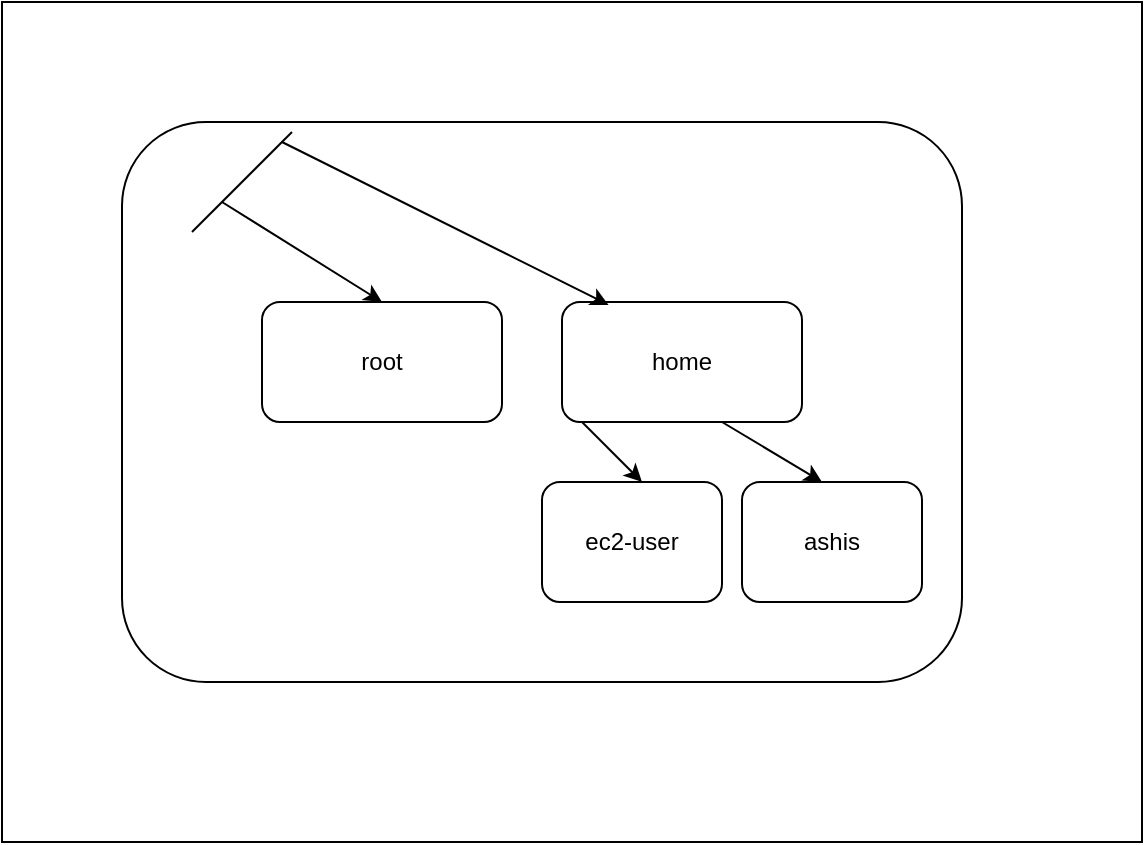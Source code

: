 <mxfile version="15.5.8" type="github"><diagram id="PHXB4cQ-0sQoLRv_OXas" name="Page-1"><mxGraphModel dx="1449" dy="562" grid="1" gridSize="10" guides="1" tooltips="1" connect="1" arrows="1" fold="1" page="1" pageScale="1" pageWidth="850" pageHeight="1100" math="0" shadow="0"><root><mxCell id="0"/><mxCell id="1" parent="0"/><mxCell id="YhmRXKse-TPsmd4Ndx0p-1" value="" style="rounded=0;whiteSpace=wrap;html=1;" vertex="1" parent="1"><mxGeometry x="150" y="110" width="570" height="420" as="geometry"/></mxCell><mxCell id="YhmRXKse-TPsmd4Ndx0p-3" value="" style="rounded=1;whiteSpace=wrap;html=1;" vertex="1" parent="1"><mxGeometry x="210" y="170" width="420" height="280" as="geometry"/></mxCell><mxCell id="YhmRXKse-TPsmd4Ndx0p-4" value="" style="endArrow=none;html=1;rounded=0;" edge="1" parent="1"><mxGeometry width="50" height="50" relative="1" as="geometry"><mxPoint x="245" y="225" as="sourcePoint"/><mxPoint x="295" y="175" as="targetPoint"/></mxGeometry></mxCell><mxCell id="YhmRXKse-TPsmd4Ndx0p-5" value="root" style="rounded=1;whiteSpace=wrap;html=1;" vertex="1" parent="1"><mxGeometry x="280" y="260" width="120" height="60" as="geometry"/></mxCell><mxCell id="YhmRXKse-TPsmd4Ndx0p-6" value="" style="endArrow=classic;html=1;rounded=0;entryX=0.5;entryY=0;entryDx=0;entryDy=0;" edge="1" parent="1" target="YhmRXKse-TPsmd4Ndx0p-5"><mxGeometry width="50" height="50" relative="1" as="geometry"><mxPoint x="260" y="210" as="sourcePoint"/><mxPoint x="320" y="200" as="targetPoint"/></mxGeometry></mxCell><mxCell id="YhmRXKse-TPsmd4Ndx0p-7" value="home" style="rounded=1;whiteSpace=wrap;html=1;" vertex="1" parent="1"><mxGeometry x="430" y="260" width="120" height="60" as="geometry"/></mxCell><mxCell id="YhmRXKse-TPsmd4Ndx0p-8" value="" style="endArrow=classic;html=1;rounded=0;entryX=0.194;entryY=0.024;entryDx=0;entryDy=0;entryPerimeter=0;" edge="1" parent="1" target="YhmRXKse-TPsmd4Ndx0p-7"><mxGeometry width="50" height="50" relative="1" as="geometry"><mxPoint x="290" y="180" as="sourcePoint"/><mxPoint x="370" y="230" as="targetPoint"/></mxGeometry></mxCell><mxCell id="YhmRXKse-TPsmd4Ndx0p-10" value="ec2-user" style="rounded=1;whiteSpace=wrap;html=1;" vertex="1" parent="1"><mxGeometry x="420" y="350" width="90" height="60" as="geometry"/></mxCell><mxCell id="YhmRXKse-TPsmd4Ndx0p-11" value="ashis" style="rounded=1;whiteSpace=wrap;html=1;" vertex="1" parent="1"><mxGeometry x="520" y="350" width="90" height="60" as="geometry"/></mxCell><mxCell id="YhmRXKse-TPsmd4Ndx0p-12" value="" style="endArrow=classic;html=1;rounded=0;" edge="1" parent="1"><mxGeometry width="50" height="50" relative="1" as="geometry"><mxPoint x="440" y="320" as="sourcePoint"/><mxPoint x="470" y="350" as="targetPoint"/></mxGeometry></mxCell><mxCell id="YhmRXKse-TPsmd4Ndx0p-13" value="" style="endArrow=classic;html=1;rounded=0;" edge="1" parent="1"><mxGeometry width="50" height="50" relative="1" as="geometry"><mxPoint x="510" y="320" as="sourcePoint"/><mxPoint x="560" y="350" as="targetPoint"/></mxGeometry></mxCell></root></mxGraphModel></diagram></mxfile>
